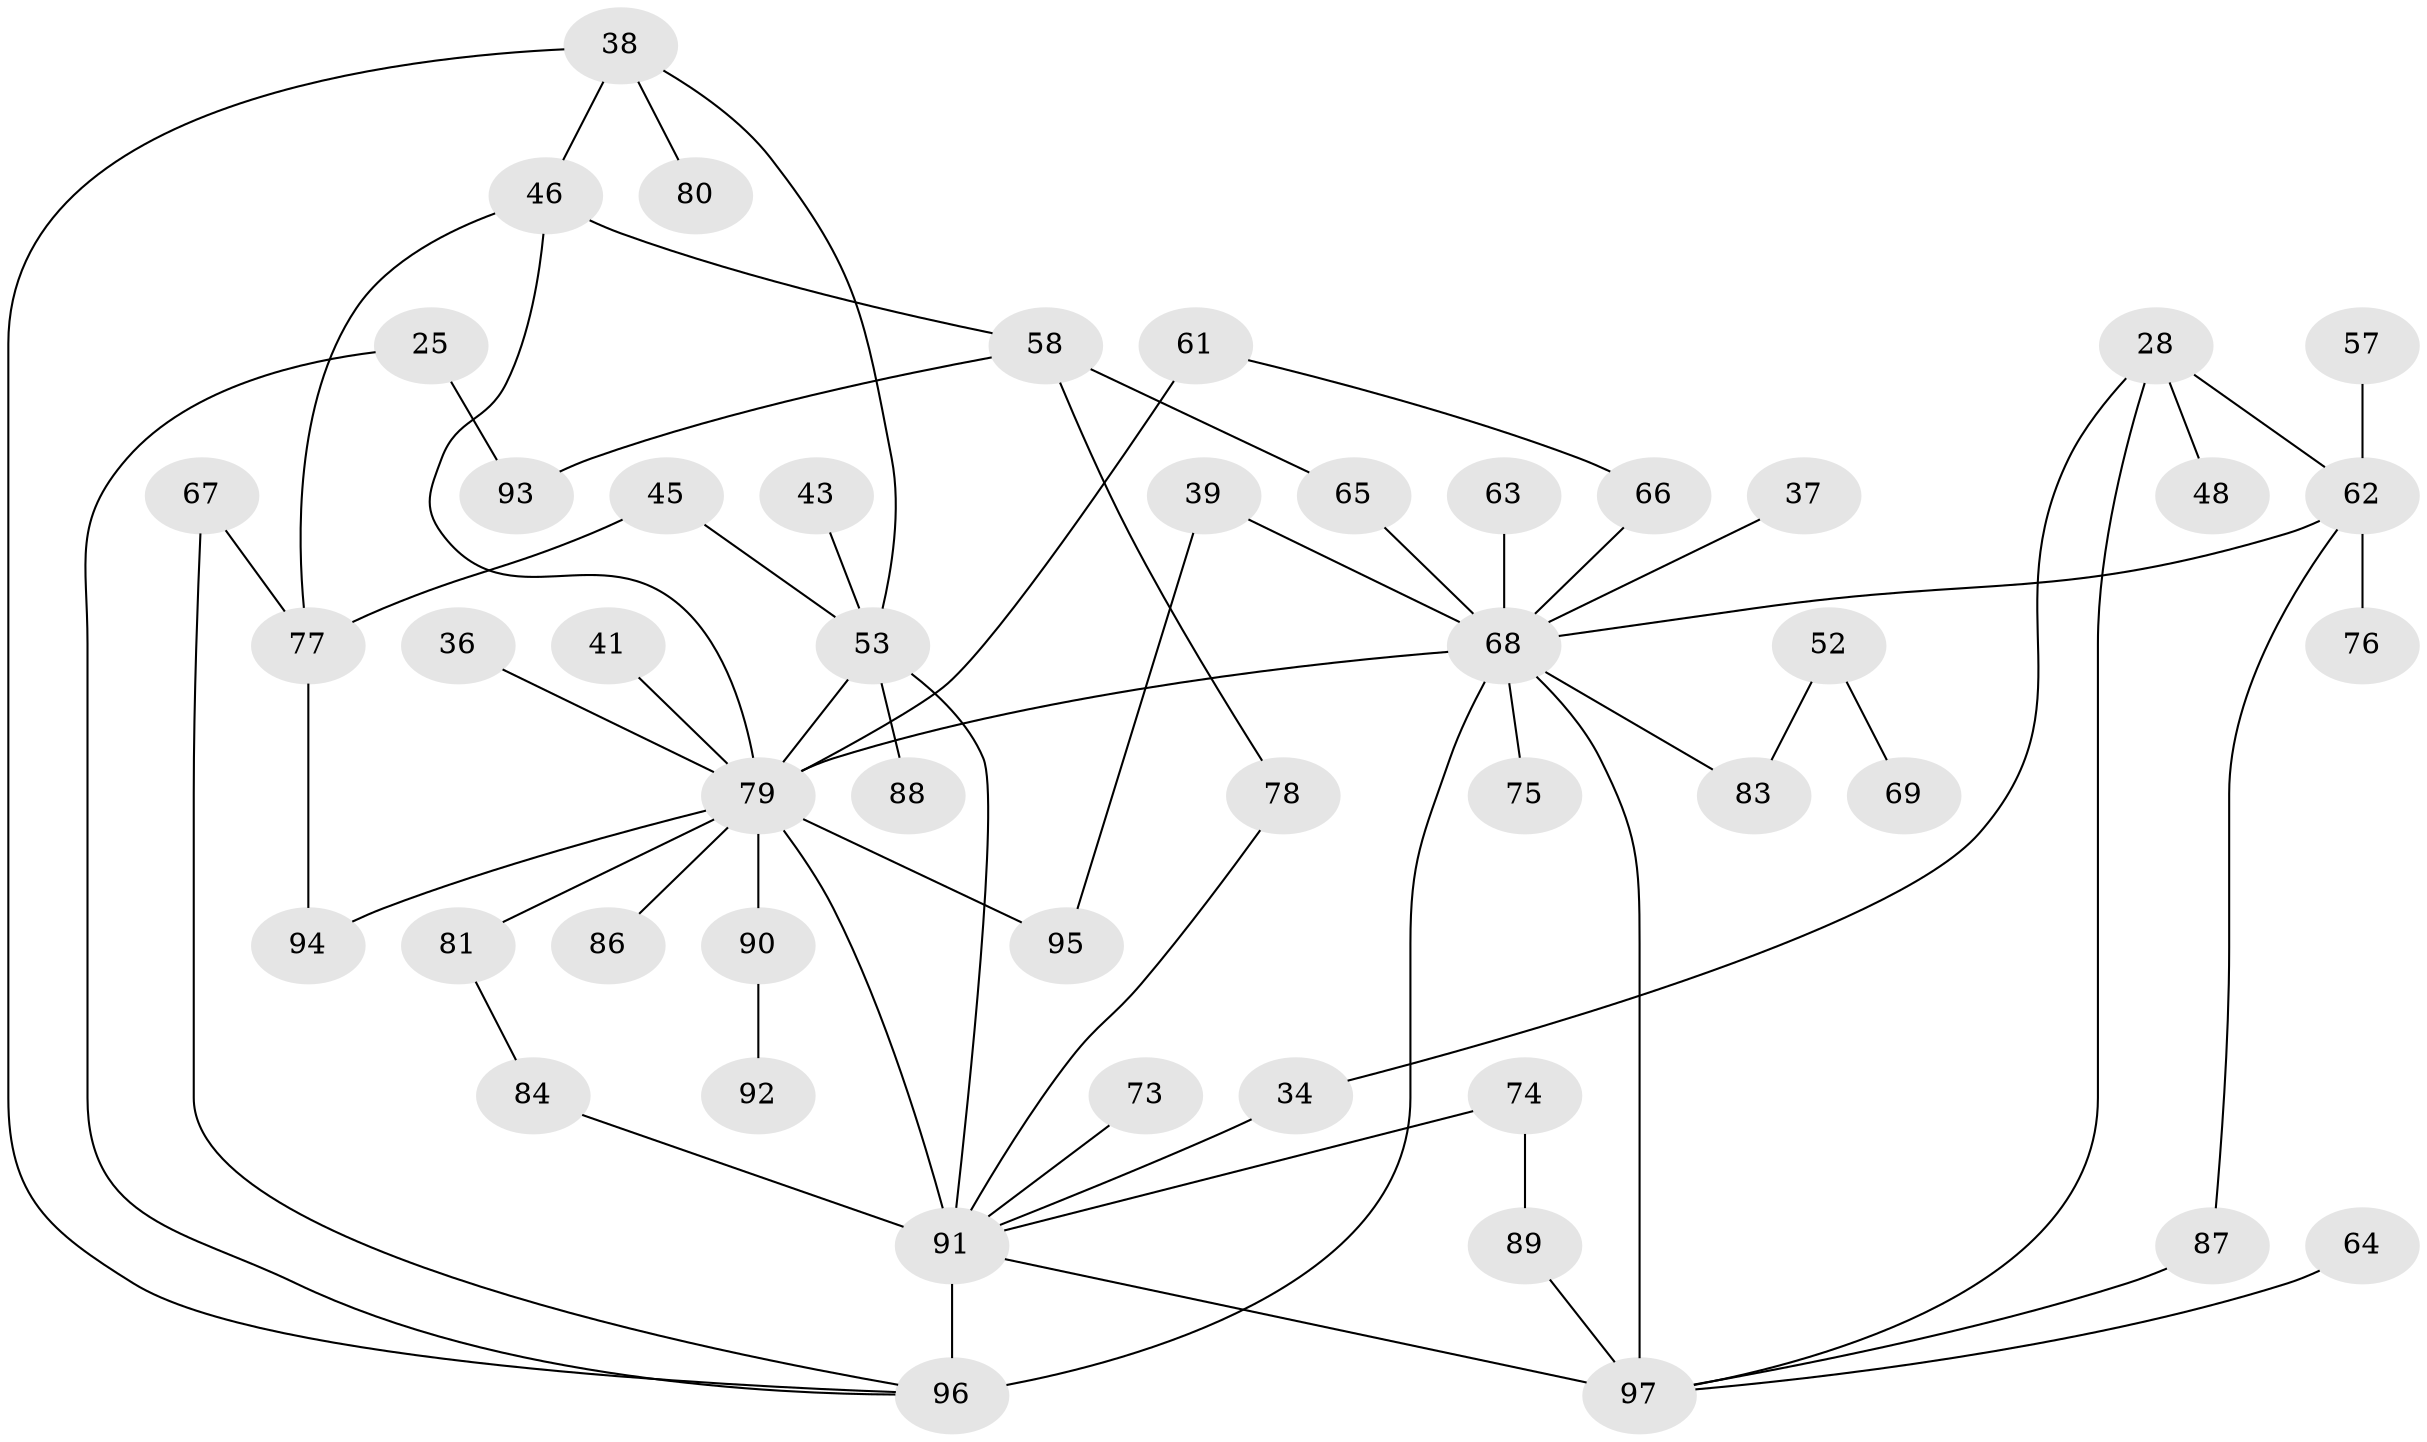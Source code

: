 // original degree distribution, {5: 0.07216494845360824, 4: 0.16494845360824742, 6: 0.030927835051546393, 2: 0.28865979381443296, 7: 0.010309278350515464, 3: 0.17525773195876287, 1: 0.25773195876288657}
// Generated by graph-tools (version 1.1) at 2025/41/03/09/25 04:41:58]
// undirected, 48 vertices, 65 edges
graph export_dot {
graph [start="1"]
  node [color=gray90,style=filled];
  25;
  28;
  34;
  36 [super="+8"];
  37;
  38;
  39;
  41;
  43;
  45;
  46;
  48;
  52;
  53 [super="+33"];
  57;
  58;
  61 [super="+49"];
  62 [super="+9"];
  63;
  64;
  65;
  66;
  67;
  68 [super="+60+51+54"];
  69;
  73;
  74;
  75;
  76;
  77;
  78;
  79 [super="+59+50+72"];
  80;
  81;
  83 [super="+47"];
  84;
  86 [super="+35"];
  87;
  88;
  89;
  90 [super="+19+70"];
  91 [super="+82+42"];
  92;
  93;
  94;
  95;
  96 [super="+32+31"];
  97 [super="+17+85"];
  25 -- 93;
  25 -- 96;
  28 -- 34;
  28 -- 48;
  28 -- 62;
  28 -- 97;
  34 -- 91;
  36 -- 79;
  37 -- 68;
  38 -- 80;
  38 -- 46;
  38 -- 96;
  38 -- 53;
  39 -- 95;
  39 -- 68;
  41 -- 79;
  43 -- 53;
  45 -- 77;
  45 -- 53;
  46 -- 58;
  46 -- 77;
  46 -- 79;
  52 -- 69;
  52 -- 83;
  53 -- 88;
  53 -- 91;
  53 -- 79;
  57 -- 62;
  58 -- 65;
  58 -- 78;
  58 -- 93;
  61 -- 66;
  61 -- 79 [weight=3];
  62 -- 87;
  62 -- 76;
  62 -- 68;
  63 -- 68;
  64 -- 97;
  65 -- 68;
  66 -- 68;
  67 -- 77;
  67 -- 96;
  68 -- 97 [weight=4];
  68 -- 75;
  68 -- 96 [weight=2];
  68 -- 79 [weight=5];
  68 -- 83;
  73 -- 91;
  74 -- 89;
  74 -- 91;
  77 -- 94;
  78 -- 91;
  79 -- 91 [weight=3];
  79 -- 81;
  79 -- 86 [weight=2];
  79 -- 94;
  79 -- 95;
  79 -- 90;
  81 -- 84;
  84 -- 91;
  87 -- 97;
  89 -- 97;
  90 -- 92;
  91 -- 96 [weight=2];
  91 -- 97;
}
